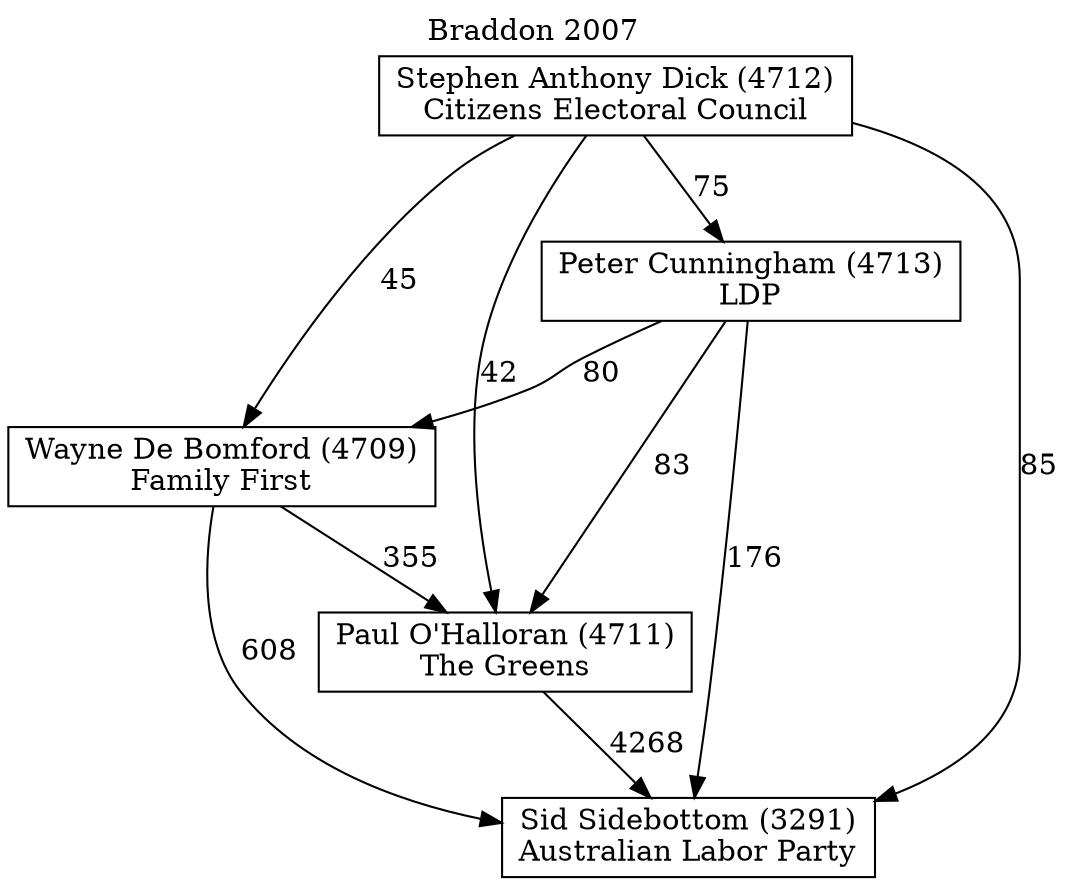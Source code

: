 // House preference flow
digraph "Sid Sidebottom (3291)_Braddon_2007" {
	graph [label="Braddon 2007" labelloc=t mclimit=10]
	node [shape=box]
	"Paul O'Halloran (4711)" [label="Paul O'Halloran (4711)
The Greens"]
	"Peter Cunningham (4713)" [label="Peter Cunningham (4713)
LDP"]
	"Sid Sidebottom (3291)" [label="Sid Sidebottom (3291)
Australian Labor Party"]
	"Stephen Anthony Dick (4712)" [label="Stephen Anthony Dick (4712)
Citizens Electoral Council"]
	"Wayne De Bomford (4709)" [label="Wayne De Bomford (4709)
Family First"]
	"Paul O'Halloran (4711)" -> "Sid Sidebottom (3291)" [label=4268]
	"Peter Cunningham (4713)" -> "Paul O'Halloran (4711)" [label=83]
	"Peter Cunningham (4713)" -> "Sid Sidebottom (3291)" [label=176]
	"Peter Cunningham (4713)" -> "Wayne De Bomford (4709)" [label=80]
	"Stephen Anthony Dick (4712)" -> "Paul O'Halloran (4711)" [label=42]
	"Stephen Anthony Dick (4712)" -> "Peter Cunningham (4713)" [label=75]
	"Stephen Anthony Dick (4712)" -> "Sid Sidebottom (3291)" [label=85]
	"Stephen Anthony Dick (4712)" -> "Wayne De Bomford (4709)" [label=45]
	"Wayne De Bomford (4709)" -> "Paul O'Halloran (4711)" [label=355]
	"Wayne De Bomford (4709)" -> "Sid Sidebottom (3291)" [label=608]
}
